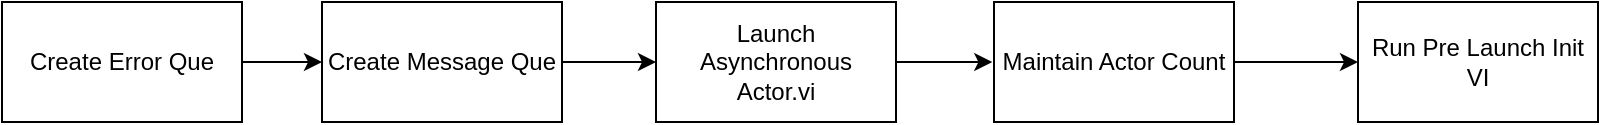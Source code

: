 <mxfile version="13.6.6" type="github">
  <diagram id="JlhVB8p8ZdxXsbfCaM8-" name="Page-1">
    <mxGraphModel dx="1191" dy="347" grid="0" gridSize="10" guides="1" tooltips="1" connect="1" arrows="1" fold="1" page="1" pageScale="1" pageWidth="850" pageHeight="1100" math="0" shadow="0">
      <root>
        <mxCell id="0" />
        <mxCell id="1" parent="0" />
        <mxCell id="holC7iPKsB48iNfw9Qid-3" style="edgeStyle=orthogonalEdgeStyle;rounded=0;orthogonalLoop=1;jettySize=auto;html=1;exitX=1;exitY=0.5;exitDx=0;exitDy=0;entryX=0;entryY=0.5;entryDx=0;entryDy=0;" edge="1" parent="1" source="holC7iPKsB48iNfw9Qid-1" target="holC7iPKsB48iNfw9Qid-2">
          <mxGeometry relative="1" as="geometry" />
        </mxCell>
        <mxCell id="holC7iPKsB48iNfw9Qid-1" value="Create Error Que" style="rounded=0;whiteSpace=wrap;html=1;" vertex="1" parent="1">
          <mxGeometry x="30" y="120" width="120" height="60" as="geometry" />
        </mxCell>
        <mxCell id="holC7iPKsB48iNfw9Qid-9" style="edgeStyle=orthogonalEdgeStyle;rounded=0;orthogonalLoop=1;jettySize=auto;html=1;exitX=1;exitY=0.5;exitDx=0;exitDy=0;entryX=0;entryY=0.5;entryDx=0;entryDy=0;" edge="1" parent="1" source="holC7iPKsB48iNfw9Qid-2" target="holC7iPKsB48iNfw9Qid-4">
          <mxGeometry relative="1" as="geometry" />
        </mxCell>
        <mxCell id="holC7iPKsB48iNfw9Qid-2" value="Create Message Que" style="rounded=0;whiteSpace=wrap;html=1;" vertex="1" parent="1">
          <mxGeometry x="190" y="120" width="120" height="60" as="geometry" />
        </mxCell>
        <mxCell id="holC7iPKsB48iNfw9Qid-11" style="edgeStyle=orthogonalEdgeStyle;rounded=0;orthogonalLoop=1;jettySize=auto;html=1;exitX=1;exitY=0.5;exitDx=0;exitDy=0;" edge="1" parent="1" source="holC7iPKsB48iNfw9Qid-4">
          <mxGeometry relative="1" as="geometry">
            <mxPoint x="525.144" y="150" as="targetPoint" />
          </mxGeometry>
        </mxCell>
        <mxCell id="holC7iPKsB48iNfw9Qid-4" value="Launch Asynchronous Actor.vi" style="rounded=0;whiteSpace=wrap;html=1;" vertex="1" parent="1">
          <mxGeometry x="357" y="120" width="120" height="60" as="geometry" />
        </mxCell>
        <mxCell id="holC7iPKsB48iNfw9Qid-13" style="edgeStyle=orthogonalEdgeStyle;rounded=0;orthogonalLoop=1;jettySize=auto;html=1;exitX=1;exitY=0.5;exitDx=0;exitDy=0;entryX=0;entryY=0.5;entryDx=0;entryDy=0;" edge="1" parent="1" source="holC7iPKsB48iNfw9Qid-10" target="holC7iPKsB48iNfw9Qid-12">
          <mxGeometry relative="1" as="geometry" />
        </mxCell>
        <mxCell id="holC7iPKsB48iNfw9Qid-10" value="Maintain Actor Count" style="rounded=0;whiteSpace=wrap;html=1;" vertex="1" parent="1">
          <mxGeometry x="526" y="120" width="120" height="60" as="geometry" />
        </mxCell>
        <mxCell id="holC7iPKsB48iNfw9Qid-12" value="Run Pre Launch Init VI" style="rounded=0;whiteSpace=wrap;html=1;" vertex="1" parent="1">
          <mxGeometry x="708" y="120" width="120" height="60" as="geometry" />
        </mxCell>
      </root>
    </mxGraphModel>
  </diagram>
</mxfile>
